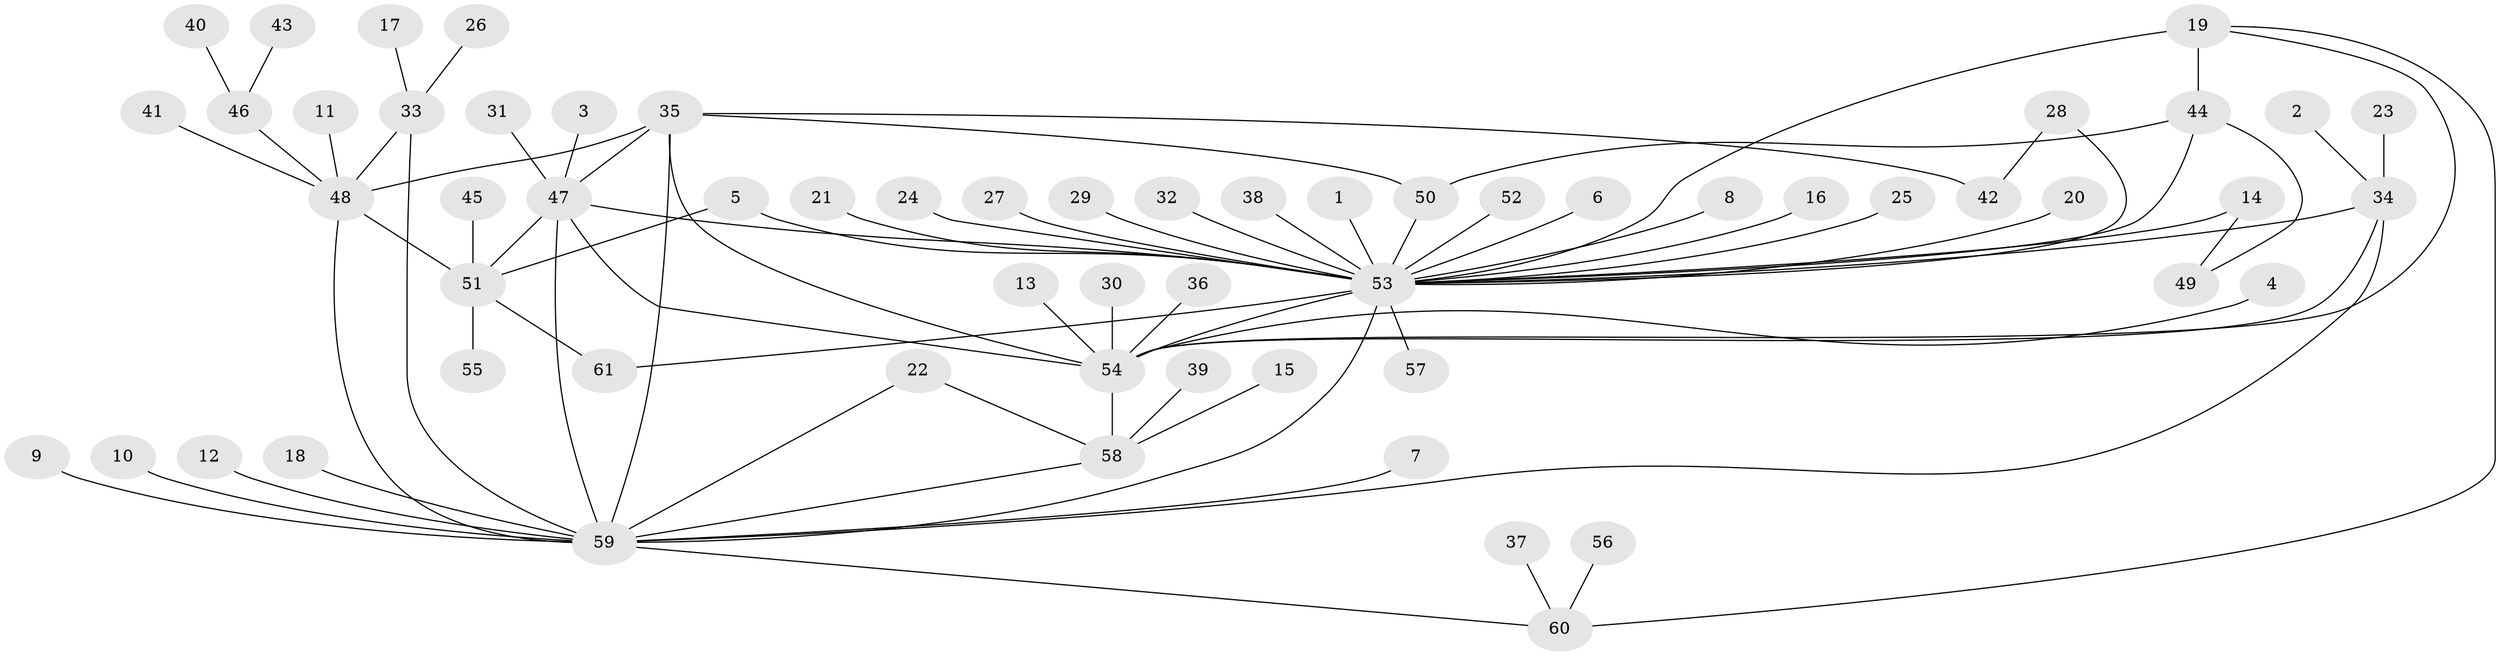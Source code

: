 // original degree distribution, {27: 0.00819672131147541, 1: 0.5573770491803278, 6: 0.03278688524590164, 8: 0.00819672131147541, 10: 0.00819672131147541, 11: 0.01639344262295082, 2: 0.16393442622950818, 4: 0.04918032786885246, 5: 0.00819672131147541, 3: 0.11475409836065574, 9: 0.01639344262295082, 7: 0.01639344262295082}
// Generated by graph-tools (version 1.1) at 2025/49/03/09/25 03:49:47]
// undirected, 61 vertices, 80 edges
graph export_dot {
graph [start="1"]
  node [color=gray90,style=filled];
  1;
  2;
  3;
  4;
  5;
  6;
  7;
  8;
  9;
  10;
  11;
  12;
  13;
  14;
  15;
  16;
  17;
  18;
  19;
  20;
  21;
  22;
  23;
  24;
  25;
  26;
  27;
  28;
  29;
  30;
  31;
  32;
  33;
  34;
  35;
  36;
  37;
  38;
  39;
  40;
  41;
  42;
  43;
  44;
  45;
  46;
  47;
  48;
  49;
  50;
  51;
  52;
  53;
  54;
  55;
  56;
  57;
  58;
  59;
  60;
  61;
  1 -- 53 [weight=1.0];
  2 -- 34 [weight=1.0];
  3 -- 47 [weight=1.0];
  4 -- 54 [weight=1.0];
  5 -- 51 [weight=1.0];
  5 -- 53 [weight=1.0];
  6 -- 53 [weight=1.0];
  7 -- 59 [weight=1.0];
  8 -- 53 [weight=1.0];
  9 -- 59 [weight=1.0];
  10 -- 59 [weight=1.0];
  11 -- 48 [weight=1.0];
  12 -- 59 [weight=1.0];
  13 -- 54 [weight=1.0];
  14 -- 49 [weight=1.0];
  14 -- 53 [weight=2.0];
  15 -- 58 [weight=1.0];
  16 -- 53 [weight=1.0];
  17 -- 33 [weight=1.0];
  18 -- 59 [weight=1.0];
  19 -- 44 [weight=2.0];
  19 -- 53 [weight=1.0];
  19 -- 54 [weight=1.0];
  19 -- 60 [weight=1.0];
  20 -- 53 [weight=1.0];
  21 -- 53 [weight=1.0];
  22 -- 58 [weight=1.0];
  22 -- 59 [weight=1.0];
  23 -- 34 [weight=1.0];
  24 -- 53 [weight=1.0];
  25 -- 53 [weight=1.0];
  26 -- 33 [weight=1.0];
  27 -- 53 [weight=1.0];
  28 -- 42 [weight=1.0];
  28 -- 53 [weight=1.0];
  29 -- 53 [weight=1.0];
  30 -- 54 [weight=1.0];
  31 -- 47 [weight=1.0];
  32 -- 53 [weight=1.0];
  33 -- 48 [weight=1.0];
  33 -- 59 [weight=1.0];
  34 -- 53 [weight=2.0];
  34 -- 54 [weight=1.0];
  34 -- 59 [weight=1.0];
  35 -- 42 [weight=1.0];
  35 -- 47 [weight=1.0];
  35 -- 48 [weight=1.0];
  35 -- 50 [weight=1.0];
  35 -- 54 [weight=1.0];
  35 -- 59 [weight=1.0];
  36 -- 54 [weight=1.0];
  37 -- 60 [weight=1.0];
  38 -- 53 [weight=1.0];
  39 -- 58 [weight=1.0];
  40 -- 46 [weight=1.0];
  41 -- 48 [weight=1.0];
  43 -- 46 [weight=1.0];
  44 -- 49 [weight=1.0];
  44 -- 50 [weight=1.0];
  44 -- 53 [weight=1.0];
  45 -- 51 [weight=1.0];
  46 -- 48 [weight=1.0];
  47 -- 51 [weight=1.0];
  47 -- 53 [weight=2.0];
  47 -- 54 [weight=1.0];
  47 -- 59 [weight=1.0];
  48 -- 51 [weight=1.0];
  48 -- 59 [weight=1.0];
  50 -- 53 [weight=1.0];
  51 -- 55 [weight=1.0];
  51 -- 61 [weight=1.0];
  52 -- 53 [weight=1.0];
  53 -- 54 [weight=3.0];
  53 -- 57 [weight=1.0];
  53 -- 59 [weight=1.0];
  53 -- 61 [weight=1.0];
  54 -- 58 [weight=1.0];
  56 -- 60 [weight=1.0];
  58 -- 59 [weight=1.0];
  59 -- 60 [weight=1.0];
}
